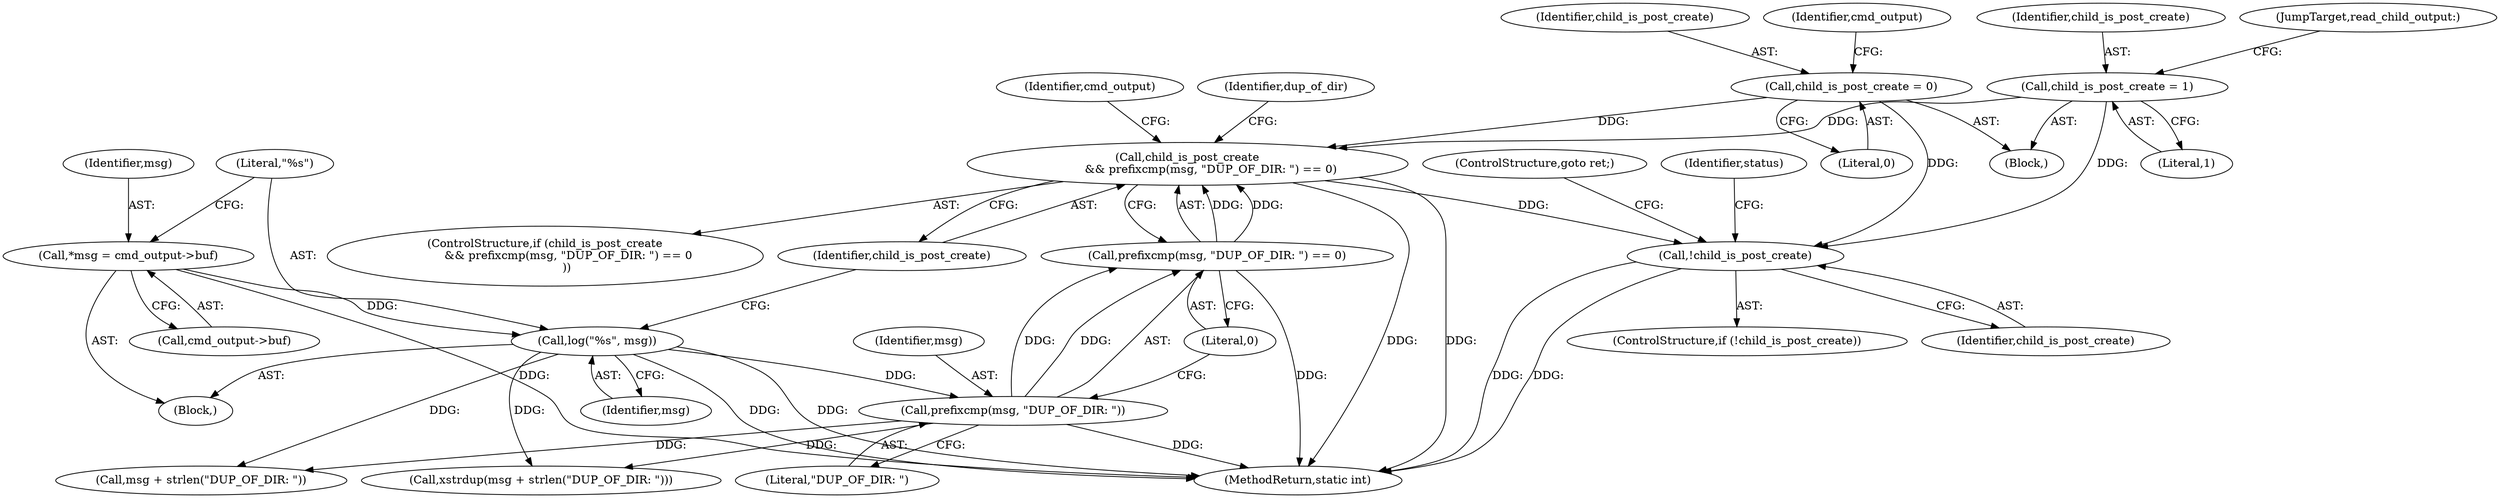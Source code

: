 digraph "0_abrt_8939398b82006ba1fec4ed491339fc075f43fc7c_0@API" {
"1000343" [label="(Call,child_is_post_create\n             && prefixcmp(msg, \"DUP_OF_DIR: \") == 0)"];
"1000567" [label="(Call,child_is_post_create = 0)"];
"1000282" [label="(Call,child_is_post_create = 1)"];
"1000345" [label="(Call,prefixcmp(msg, \"DUP_OF_DIR: \") == 0)"];
"1000346" [label="(Call,prefixcmp(msg, \"DUP_OF_DIR: \"))"];
"1000339" [label="(Call,log(\"%s\", msg))"];
"1000334" [label="(Call,*msg = cmd_output->buf)"];
"1000386" [label="(Call,!child_is_post_create)"];
"1000386" [label="(Call,!child_is_post_create)"];
"1000339" [label="(Call,log(\"%s\", msg))"];
"1000356" [label="(Call,msg + strlen(\"DUP_OF_DIR: \"))"];
"1000385" [label="(ControlStructure,if (!child_is_post_create))"];
"1000343" [label="(Call,child_is_post_create\n             && prefixcmp(msg, \"DUP_OF_DIR: \") == 0)"];
"1000347" [label="(Identifier,msg)"];
"1000349" [label="(Literal,0)"];
"1000391" [label="(Identifier,status)"];
"1000135" [label="(Block,)"];
"1000355" [label="(Call,xstrdup(msg + strlen(\"DUP_OF_DIR: \")))"];
"1000387" [label="(Identifier,child_is_post_create)"];
"1000283" [label="(Identifier,child_is_post_create)"];
"1000569" [label="(Literal,0)"];
"1000568" [label="(Identifier,child_is_post_create)"];
"1000341" [label="(Identifier,msg)"];
"1000340" [label="(Literal,\"%s\")"];
"1000388" [label="(ControlStructure,goto ret;)"];
"1000334" [label="(Call,*msg = cmd_output->buf)"];
"1000282" [label="(Call,child_is_post_create = 1)"];
"1000567" [label="(Call,child_is_post_create = 0)"];
"1000571" [label="(Identifier,cmd_output)"];
"1000348" [label="(Literal,\"DUP_OF_DIR: \")"];
"1000284" [label="(Literal,1)"];
"1000336" [label="(Call,cmd_output->buf)"];
"1000335" [label="(Identifier,msg)"];
"1000342" [label="(ControlStructure,if (child_is_post_create\n             && prefixcmp(msg, \"DUP_OF_DIR: \") == 0\n            ))"];
"1000325" [label="(Block,)"];
"1000593" [label="(MethodReturn,static int)"];
"1000345" [label="(Call,prefixcmp(msg, \"DUP_OF_DIR: \") == 0)"];
"1000352" [label="(Identifier,dup_of_dir)"];
"1000346" [label="(Call,prefixcmp(msg, \"DUP_OF_DIR: \"))"];
"1000361" [label="(Identifier,cmd_output)"];
"1000285" [label="(JumpTarget,read_child_output:)"];
"1000344" [label="(Identifier,child_is_post_create)"];
"1000343" -> "1000342"  [label="AST: "];
"1000343" -> "1000344"  [label="CFG: "];
"1000343" -> "1000345"  [label="CFG: "];
"1000344" -> "1000343"  [label="AST: "];
"1000345" -> "1000343"  [label="AST: "];
"1000352" -> "1000343"  [label="CFG: "];
"1000361" -> "1000343"  [label="CFG: "];
"1000343" -> "1000593"  [label="DDG: "];
"1000343" -> "1000593"  [label="DDG: "];
"1000567" -> "1000343"  [label="DDG: "];
"1000282" -> "1000343"  [label="DDG: "];
"1000345" -> "1000343"  [label="DDG: "];
"1000345" -> "1000343"  [label="DDG: "];
"1000343" -> "1000386"  [label="DDG: "];
"1000567" -> "1000135"  [label="AST: "];
"1000567" -> "1000569"  [label="CFG: "];
"1000568" -> "1000567"  [label="AST: "];
"1000569" -> "1000567"  [label="AST: "];
"1000571" -> "1000567"  [label="CFG: "];
"1000567" -> "1000386"  [label="DDG: "];
"1000282" -> "1000135"  [label="AST: "];
"1000282" -> "1000284"  [label="CFG: "];
"1000283" -> "1000282"  [label="AST: "];
"1000284" -> "1000282"  [label="AST: "];
"1000285" -> "1000282"  [label="CFG: "];
"1000282" -> "1000386"  [label="DDG: "];
"1000345" -> "1000349"  [label="CFG: "];
"1000346" -> "1000345"  [label="AST: "];
"1000349" -> "1000345"  [label="AST: "];
"1000345" -> "1000593"  [label="DDG: "];
"1000346" -> "1000345"  [label="DDG: "];
"1000346" -> "1000345"  [label="DDG: "];
"1000346" -> "1000348"  [label="CFG: "];
"1000347" -> "1000346"  [label="AST: "];
"1000348" -> "1000346"  [label="AST: "];
"1000349" -> "1000346"  [label="CFG: "];
"1000346" -> "1000593"  [label="DDG: "];
"1000339" -> "1000346"  [label="DDG: "];
"1000346" -> "1000355"  [label="DDG: "];
"1000346" -> "1000356"  [label="DDG: "];
"1000339" -> "1000325"  [label="AST: "];
"1000339" -> "1000341"  [label="CFG: "];
"1000340" -> "1000339"  [label="AST: "];
"1000341" -> "1000339"  [label="AST: "];
"1000344" -> "1000339"  [label="CFG: "];
"1000339" -> "1000593"  [label="DDG: "];
"1000339" -> "1000593"  [label="DDG: "];
"1000334" -> "1000339"  [label="DDG: "];
"1000339" -> "1000355"  [label="DDG: "];
"1000339" -> "1000356"  [label="DDG: "];
"1000334" -> "1000325"  [label="AST: "];
"1000334" -> "1000336"  [label="CFG: "];
"1000335" -> "1000334"  [label="AST: "];
"1000336" -> "1000334"  [label="AST: "];
"1000340" -> "1000334"  [label="CFG: "];
"1000334" -> "1000593"  [label="DDG: "];
"1000386" -> "1000385"  [label="AST: "];
"1000386" -> "1000387"  [label="CFG: "];
"1000387" -> "1000386"  [label="AST: "];
"1000388" -> "1000386"  [label="CFG: "];
"1000391" -> "1000386"  [label="CFG: "];
"1000386" -> "1000593"  [label="DDG: "];
"1000386" -> "1000593"  [label="DDG: "];
}

